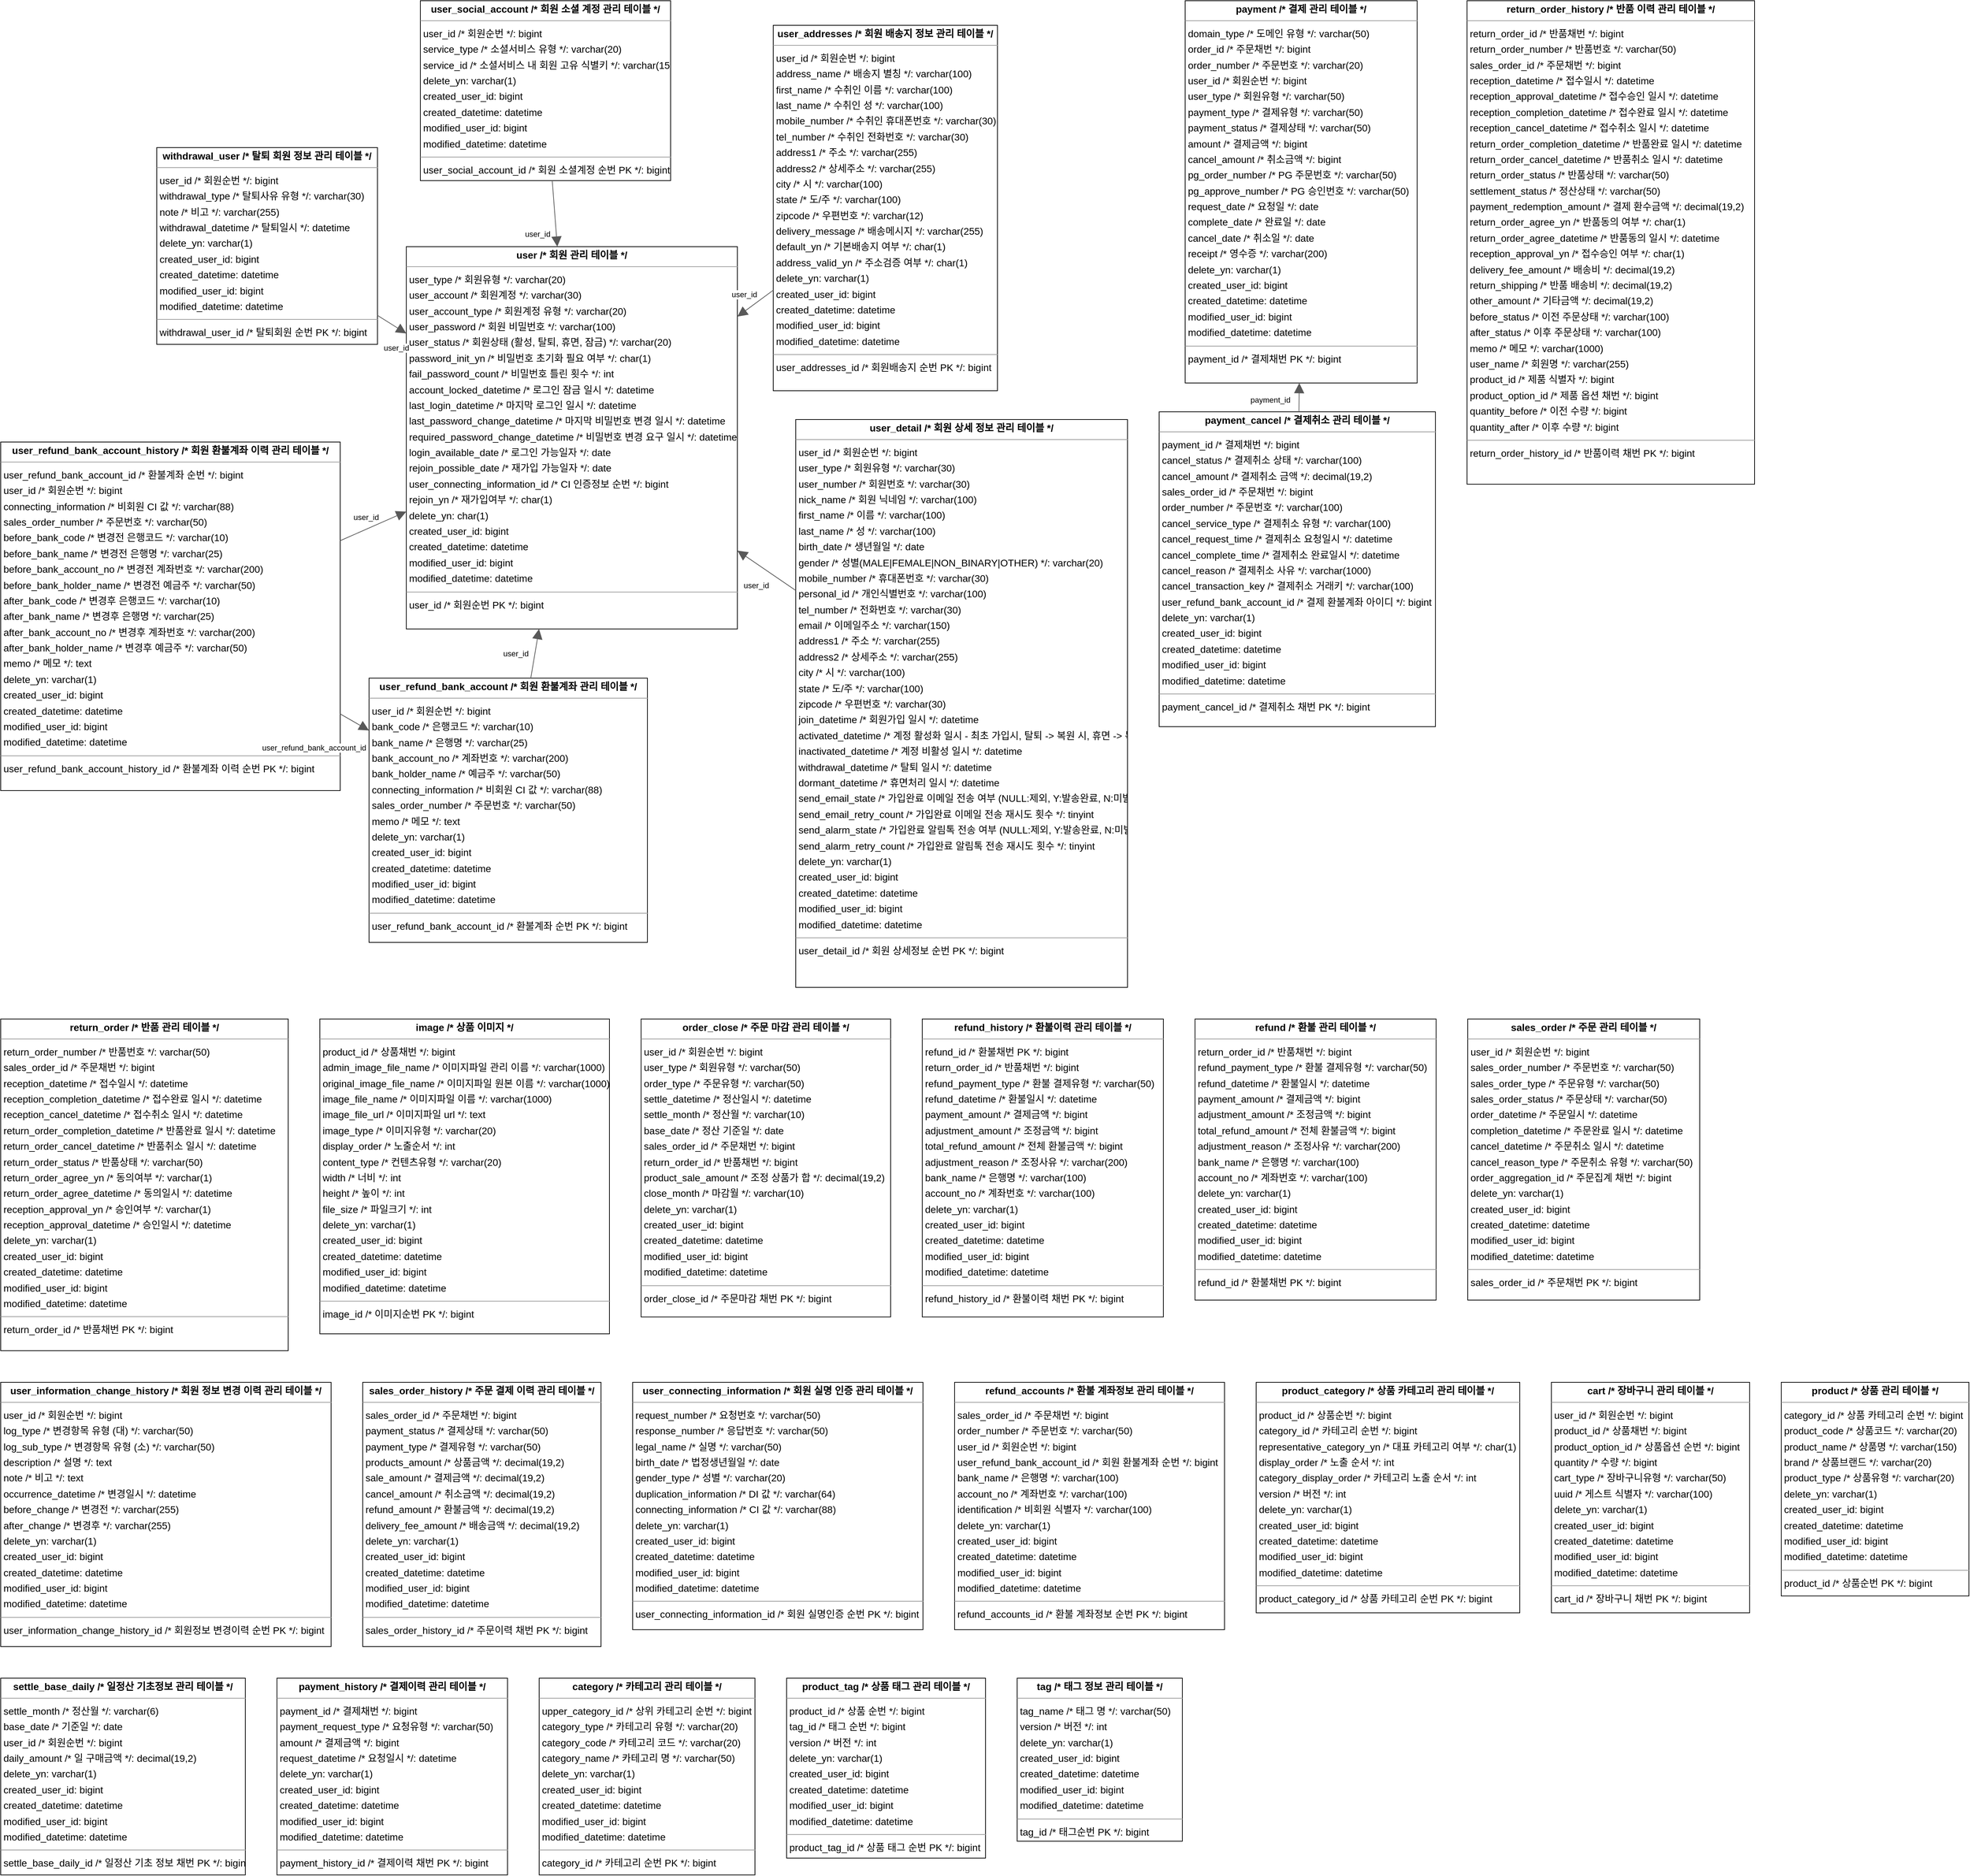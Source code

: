 <mxfile version="26.1.0">
  <diagram name="페이지-1" id="ZZdQrvknuJlCXeghGREd">
    <mxGraphModel dx="2261" dy="1930" grid="1" gridSize="10" guides="1" tooltips="1" connect="1" arrows="1" fold="1" page="1" pageScale="1" pageWidth="827" pageHeight="1169" math="0" shadow="0">
      <root>
        <mxCell id="0" />
        <mxCell id="1" parent="0" />
        <mxCell id="GovcZ-olXP5dSqTDZoE6-1" value="&lt;p style=&quot;margin:0px;margin-top:4px;text-align:center;&quot;&gt;&lt;b&gt;cart  /* 장바구니 관리 테이블 */&lt;/b&gt;&lt;/p&gt;&lt;hr size=&quot;1&quot;/&gt;&lt;p style=&quot;margin:0 0 0 4px;line-height:1.6;&quot;&gt; user_id  /* 회원순번 */: bigint&lt;br/&gt; product_id  /* 상품채번 */: bigint&lt;br/&gt; product_option_id  /* 상품옵션 순번 */: bigint&lt;br/&gt; quantity  /* 수량 */: bigint&lt;br/&gt; cart_type  /* 장바구니유형 */: varchar(50)&lt;br/&gt; uuid  /* 게스트 식별자 */: varchar(100)&lt;br/&gt; delete_yn: varchar(1)&lt;br/&gt; created_user_id: bigint&lt;br/&gt; created_datetime: datetime&lt;br/&gt; modified_user_id: bigint&lt;br/&gt; modified_datetime: datetime&lt;/p&gt;&lt;hr size=&quot;1&quot;/&gt;&lt;p style=&quot;margin:0 0 0 4px;line-height:1.6;&quot;&gt; cart_id  /* 장바구니 채번 PK */: bigint&lt;/p&gt;" style="verticalAlign=top;align=left;overflow=fill;fontSize=14;fontFamily=Helvetica;html=1;rounded=0;shadow=0;comic=0;labelBackgroundColor=none;strokeWidth=1;" vertex="1" parent="1">
          <mxGeometry x="1964" y="1562" width="282" height="328" as="geometry" />
        </mxCell>
        <mxCell id="GovcZ-olXP5dSqTDZoE6-2" value="&lt;p style=&quot;margin:0px;margin-top:4px;text-align:center;&quot;&gt;&lt;b&gt;category  /* 카테고리 관리 테이블 */&lt;/b&gt;&lt;/p&gt;&lt;hr size=&quot;1&quot;/&gt;&lt;p style=&quot;margin:0 0 0 4px;line-height:1.6;&quot;&gt; upper_category_id  /* 상위 카테고리 순번 */: bigint&lt;br/&gt; category_type  /* 카테고리 유형 */: varchar(20)&lt;br/&gt; category_code  /* 카테고리 코드 */: varchar(20)&lt;br/&gt; category_name  /* 카테고리 명 */: varchar(50)&lt;br/&gt; delete_yn: varchar(1)&lt;br/&gt; created_user_id: bigint&lt;br/&gt; created_datetime: datetime&lt;br/&gt; modified_user_id: bigint&lt;br/&gt; modified_datetime: datetime&lt;/p&gt;&lt;hr size=&quot;1&quot;/&gt;&lt;p style=&quot;margin:0 0 0 4px;line-height:1.6;&quot;&gt; category_id  /* 카테고리 순번 PK */: bigint&lt;/p&gt;" style="verticalAlign=top;align=left;overflow=fill;fontSize=14;fontFamily=Helvetica;html=1;rounded=0;shadow=0;comic=0;labelBackgroundColor=none;strokeWidth=1;" vertex="1" parent="1">
          <mxGeometry x="524" y="1983" width="307" height="280" as="geometry" />
        </mxCell>
        <mxCell id="GovcZ-olXP5dSqTDZoE6-3" value="&lt;p style=&quot;margin:0px;margin-top:4px;text-align:center;&quot;&gt;&lt;b&gt;image  /* 상품 이미지 */&lt;/b&gt;&lt;/p&gt;&lt;hr size=&quot;1&quot;/&gt;&lt;p style=&quot;margin:0 0 0 4px;line-height:1.6;&quot;&gt; product_id  /* 상품채번 */: bigint&lt;br/&gt; admin_image_file_name  /* 이미지파일 관리 이름 */: varchar(1000)&lt;br/&gt; original_image_file_name  /* 이미지파일 원본 이름 */: varchar(1000)&lt;br/&gt; image_file_name  /* 이미지파일 이름 */: varchar(1000)&lt;br/&gt; image_file_url  /* 이미지파일 url */: text&lt;br/&gt; image_type  /* 이미지유형 */: varchar(20)&lt;br/&gt; display_order  /* 노출순서 */: int&lt;br/&gt; content_type  /* 컨텐츠유형 */: varchar(20)&lt;br/&gt; width  /* 너비 */: int&lt;br/&gt; height  /* 높이 */: int&lt;br/&gt; file_size  /* 파일크기 */: int&lt;br/&gt; delete_yn: varchar(1)&lt;br/&gt; created_user_id: bigint&lt;br/&gt; created_datetime: datetime&lt;br/&gt; modified_user_id: bigint&lt;br/&gt; modified_datetime: datetime&lt;/p&gt;&lt;hr size=&quot;1&quot;/&gt;&lt;p style=&quot;margin:0 0 0 4px;line-height:1.6;&quot;&gt; image_id  /* 이미지순번 PK */: bigint&lt;/p&gt;" style="verticalAlign=top;align=left;overflow=fill;fontSize=14;fontFamily=Helvetica;html=1;rounded=0;shadow=0;comic=0;labelBackgroundColor=none;strokeWidth=1;" vertex="1" parent="1">
          <mxGeometry x="212" y="1045" width="412" height="448" as="geometry" />
        </mxCell>
        <mxCell id="GovcZ-olXP5dSqTDZoE6-4" value="&lt;p style=&quot;margin:0px;margin-top:4px;text-align:center;&quot;&gt;&lt;b&gt;order_close  /* 주문 마감 관리 테이블 */&lt;/b&gt;&lt;/p&gt;&lt;hr size=&quot;1&quot;/&gt;&lt;p style=&quot;margin:0 0 0 4px;line-height:1.6;&quot;&gt; user_id  /* 회원순번 */: bigint&lt;br/&gt; user_type  /* 회원유형 */: varchar(50)&lt;br/&gt; order_type  /* 주문유형 */: varchar(50)&lt;br/&gt; settle_datetime  /* 정산일시 */: datetime&lt;br/&gt; settle_month  /* 정산월 */: varchar(10)&lt;br/&gt; base_date  /* 정산 기준일 */: date&lt;br/&gt; sales_order_id  /* 주문채번 */: bigint&lt;br/&gt; return_order_id  /* 반품채번 */: bigint&lt;br/&gt; product_sale_amount  /* 조정 상품가 합 */: decimal(19,2)&lt;br/&gt; close_month  /* 마감월 */: varchar(10)&lt;br/&gt; delete_yn: varchar(1)&lt;br/&gt; created_user_id: bigint&lt;br/&gt; created_datetime: datetime&lt;br/&gt; modified_user_id: bigint&lt;br/&gt; modified_datetime: datetime&lt;/p&gt;&lt;hr size=&quot;1&quot;/&gt;&lt;p style=&quot;margin:0 0 0 4px;line-height:1.6;&quot;&gt; order_close_id  /* 주문마감 채번 PK */: bigint&lt;/p&gt;" style="verticalAlign=top;align=left;overflow=fill;fontSize=14;fontFamily=Helvetica;html=1;rounded=0;shadow=0;comic=0;labelBackgroundColor=none;strokeWidth=1;" vertex="1" parent="1">
          <mxGeometry x="669" y="1045" width="355" height="424" as="geometry" />
        </mxCell>
        <mxCell id="GovcZ-olXP5dSqTDZoE6-5" value="&lt;p style=&quot;margin:0px;margin-top:4px;text-align:center;&quot;&gt;&lt;b&gt;payment  /* 결제 관리 테이블 */&lt;/b&gt;&lt;/p&gt;&lt;hr size=&quot;1&quot;/&gt;&lt;p style=&quot;margin:0 0 0 4px;line-height:1.6;&quot;&gt; domain_type  /* 도메인 유형 */: varchar(50)&lt;br/&gt; order_id  /* 주문채번 */: bigint&lt;br/&gt; order_number  /* 주문번호 */: varchar(20)&lt;br/&gt; user_id  /* 회원순번 */: bigint&lt;br/&gt; user_type  /* 회원유형 */: varchar(50)&lt;br/&gt; payment_type  /* 결제유형 */: varchar(50)&lt;br/&gt; payment_status  /* 결제상태 */: varchar(50)&lt;br/&gt; amount  /* 결제금액 */: bigint&lt;br/&gt; cancel_amount  /* 취소금액 */: bigint&lt;br/&gt; pg_order_number  /* PG 주문번호 */: varchar(50)&lt;br/&gt; pg_approve_number  /* PG 승인번호 */: varchar(50)&lt;br/&gt; request_date  /* 요청일 */: date&lt;br/&gt; complete_date  /* 완료일 */: date&lt;br/&gt; cancel_date  /* 취소일 */: date&lt;br/&gt; receipt  /* 영수증 */: varchar(200)&lt;br/&gt; delete_yn: varchar(1)&lt;br/&gt; created_user_id: bigint&lt;br/&gt; created_datetime: datetime&lt;br/&gt; modified_user_id: bigint&lt;br/&gt; modified_datetime: datetime&lt;/p&gt;&lt;hr size=&quot;1&quot;/&gt;&lt;p style=&quot;margin:0 0 0 4px;line-height:1.6;&quot;&gt; payment_id  /* 결제채번 PK */: bigint&lt;/p&gt;" style="verticalAlign=top;align=left;overflow=fill;fontSize=14;fontFamily=Helvetica;html=1;rounded=0;shadow=0;comic=0;labelBackgroundColor=none;strokeWidth=1;" vertex="1" parent="1">
          <mxGeometry x="1443" y="-404" width="330" height="544" as="geometry" />
        </mxCell>
        <mxCell id="GovcZ-olXP5dSqTDZoE6-6" value="&lt;p style=&quot;margin:0px;margin-top:4px;text-align:center;&quot;&gt;&lt;b&gt;payment_cancel  /* 결제취소 관리 테이블 */&lt;/b&gt;&lt;/p&gt;&lt;hr size=&quot;1&quot;/&gt;&lt;p style=&quot;margin:0 0 0 4px;line-height:1.6;&quot;&gt; payment_id  /* 결제채번 */: bigint&lt;br/&gt; cancel_status  /* 결제취소 상태 */: varchar(100)&lt;br/&gt; cancel_amount  /* 결제취소 금액 */: decimal(19,2)&lt;br/&gt; sales_order_id  /* 주문채번 */: bigint&lt;br/&gt; order_number  /* 주문번호 */: varchar(100)&lt;br/&gt; cancel_service_type  /* 결제취소 유형 */: varchar(100)&lt;br/&gt; cancel_request_time  /* 결제취소 요청일시 */: datetime&lt;br/&gt; cancel_complete_time  /* 결제취소 완료일시 */: datetime&lt;br/&gt; cancel_reason  /* 결제취소 사유 */: varchar(1000)&lt;br/&gt; cancel_transaction_key  /* 결제취소 거래키 */: varchar(100)&lt;br/&gt; user_refund_bank_account_id  /* 결제 환불계좌 아이디 */: bigint&lt;br/&gt; delete_yn: varchar(1)&lt;br/&gt; created_user_id: bigint&lt;br/&gt; created_datetime: datetime&lt;br/&gt; modified_user_id: bigint&lt;br/&gt; modified_datetime: datetime&lt;/p&gt;&lt;hr size=&quot;1&quot;/&gt;&lt;p style=&quot;margin:0 0 0 4px;line-height:1.6;&quot;&gt; payment_cancel_id  /* 결제취소 채번 PK */: bigint&lt;/p&gt;" style="verticalAlign=top;align=left;overflow=fill;fontSize=14;fontFamily=Helvetica;html=1;rounded=0;shadow=0;comic=0;labelBackgroundColor=none;strokeWidth=1;" vertex="1" parent="1">
          <mxGeometry x="1406" y="181" width="393" height="448" as="geometry" />
        </mxCell>
        <mxCell id="GovcZ-olXP5dSqTDZoE6-7" value="&lt;p style=&quot;margin:0px;margin-top:4px;text-align:center;&quot;&gt;&lt;b&gt;payment_history  /* 결제이력 관리 테이블 */&lt;/b&gt;&lt;/p&gt;&lt;hr size=&quot;1&quot;/&gt;&lt;p style=&quot;margin:0 0 0 4px;line-height:1.6;&quot;&gt; payment_id  /* 결제채번 */: bigint&lt;br/&gt; payment_request_type  /* 요청유형 */: varchar(50)&lt;br/&gt; amount  /* 결제금액 */: bigint&lt;br/&gt; request_datetime  /* 요청일시 */: datetime&lt;br/&gt; delete_yn: varchar(1)&lt;br/&gt; created_user_id: bigint&lt;br/&gt; created_datetime: datetime&lt;br/&gt; modified_user_id: bigint&lt;br/&gt; modified_datetime: datetime&lt;/p&gt;&lt;hr size=&quot;1&quot;/&gt;&lt;p style=&quot;margin:0 0 0 4px;line-height:1.6;&quot;&gt; payment_history_id  /* 결제이력 채번 PK */: bigint&lt;/p&gt;" style="verticalAlign=top;align=left;overflow=fill;fontSize=14;fontFamily=Helvetica;html=1;rounded=0;shadow=0;comic=0;labelBackgroundColor=none;strokeWidth=1;" vertex="1" parent="1">
          <mxGeometry x="151" y="1983" width="328" height="280" as="geometry" />
        </mxCell>
        <mxCell id="GovcZ-olXP5dSqTDZoE6-8" value="&lt;p style=&quot;margin:0px;margin-top:4px;text-align:center;&quot;&gt;&lt;b&gt;product  /* 상품 관리 테이블 */&lt;/b&gt;&lt;/p&gt;&lt;hr size=&quot;1&quot;/&gt;&lt;p style=&quot;margin:0 0 0 4px;line-height:1.6;&quot;&gt; category_id  /* 상품 카테고리 순번 */: bigint&lt;br/&gt; product_code  /* 상품코드 */: varchar(20)&lt;br/&gt; product_name  /* 상품명 */: varchar(150)&lt;br/&gt; brand  /* 상품브랜드 */: varchar(20)&lt;br/&gt; product_type  /* 상품유형 */: varchar(20)&lt;br/&gt; delete_yn: varchar(1)&lt;br/&gt; created_user_id: bigint&lt;br/&gt; created_datetime: datetime&lt;br/&gt; modified_user_id: bigint&lt;br/&gt; modified_datetime: datetime&lt;/p&gt;&lt;hr size=&quot;1&quot;/&gt;&lt;p style=&quot;margin:0 0 0 4px;line-height:1.6;&quot;&gt; product_id  /* 상품순번 PK */: bigint&lt;/p&gt;" style="verticalAlign=top;align=left;overflow=fill;fontSize=14;fontFamily=Helvetica;html=1;rounded=0;shadow=0;comic=0;labelBackgroundColor=none;strokeWidth=1;" vertex="1" parent="1">
          <mxGeometry x="2291" y="1562" width="267" height="304" as="geometry" />
        </mxCell>
        <mxCell id="GovcZ-olXP5dSqTDZoE6-9" value="&lt;p style=&quot;margin:0px;margin-top:4px;text-align:center;&quot;&gt;&lt;b&gt;product_category  /* 상품 카테고리 관리 테이블 */&lt;/b&gt;&lt;/p&gt;&lt;hr size=&quot;1&quot;/&gt;&lt;p style=&quot;margin:0 0 0 4px;line-height:1.6;&quot;&gt; product_id  /* 상품순번 */: bigint&lt;br/&gt; category_id  /* 카테고리 순번 */: bigint&lt;br/&gt; representative_category_yn  /* 대표 카테고리 여부 */: char(1)&lt;br/&gt; display_order  /* 노출 순서 */: int&lt;br/&gt; category_display_order  /* 카테고리 노출 순서 */: int&lt;br/&gt; version  /* 버전 */: int&lt;br/&gt; delete_yn: varchar(1)&lt;br/&gt; created_user_id: bigint&lt;br/&gt; created_datetime: datetime&lt;br/&gt; modified_user_id: bigint&lt;br/&gt; modified_datetime: datetime&lt;/p&gt;&lt;hr size=&quot;1&quot;/&gt;&lt;p style=&quot;margin:0 0 0 4px;line-height:1.6;&quot;&gt; product_category_id  /* 상품 카테고리 순번 PK */: bigint&lt;/p&gt;" style="verticalAlign=top;align=left;overflow=fill;fontSize=14;fontFamily=Helvetica;html=1;rounded=0;shadow=0;comic=0;labelBackgroundColor=none;strokeWidth=1;" vertex="1" parent="1">
          <mxGeometry x="1544" y="1562" width="375" height="328" as="geometry" />
        </mxCell>
        <mxCell id="GovcZ-olXP5dSqTDZoE6-10" value="&lt;p style=&quot;margin:0px;margin-top:4px;text-align:center;&quot;&gt;&lt;b&gt;product_tag  /* 상품 태그 관리 테이블 */&lt;/b&gt;&lt;/p&gt;&lt;hr size=&quot;1&quot;/&gt;&lt;p style=&quot;margin:0 0 0 4px;line-height:1.6;&quot;&gt; product_id  /* 상품 순번 */: bigint&lt;br/&gt; tag_id  /* 태그 순번 */: bigint&lt;br/&gt; version  /* 버전 */: int&lt;br/&gt; delete_yn: varchar(1)&lt;br/&gt; created_user_id: bigint&lt;br/&gt; created_datetime: datetime&lt;br/&gt; modified_user_id: bigint&lt;br/&gt; modified_datetime: datetime&lt;/p&gt;&lt;hr size=&quot;1&quot;/&gt;&lt;p style=&quot;margin:0 0 0 4px;line-height:1.6;&quot;&gt; product_tag_id  /* 상품 태그 순번 PK */: bigint&lt;/p&gt;" style="verticalAlign=top;align=left;overflow=fill;fontSize=14;fontFamily=Helvetica;html=1;rounded=0;shadow=0;comic=0;labelBackgroundColor=none;strokeWidth=1;" vertex="1" parent="1">
          <mxGeometry x="876" y="1983" width="283" height="256" as="geometry" />
        </mxCell>
        <mxCell id="GovcZ-olXP5dSqTDZoE6-11" value="&lt;p style=&quot;margin:0px;margin-top:4px;text-align:center;&quot;&gt;&lt;b&gt;refund  /* 환불 관리 테이블 */&lt;/b&gt;&lt;/p&gt;&lt;hr size=&quot;1&quot;/&gt;&lt;p style=&quot;margin:0 0 0 4px;line-height:1.6;&quot;&gt; return_order_id  /* 반품채번 */: bigint&lt;br/&gt; refund_payment_type  /* 환불 결제유형 */: varchar(50)&lt;br/&gt; refund_datetime  /* 환불일시 */: datetime&lt;br/&gt; payment_amount  /* 결제금액 */: bigint&lt;br/&gt; adjustment_amount  /* 조정금액 */: bigint&lt;br/&gt; total_refund_amount  /* 전체 환불금액 */: bigint&lt;br/&gt; adjustment_reason  /* 조정사유 */: varchar(200)&lt;br/&gt; bank_name  /* 은행명 */: varchar(100)&lt;br/&gt; account_no  /* 계좌번호 */: varchar(100)&lt;br/&gt; delete_yn: varchar(1)&lt;br/&gt; created_user_id: bigint&lt;br/&gt; created_datetime: datetime&lt;br/&gt; modified_user_id: bigint&lt;br/&gt; modified_datetime: datetime&lt;/p&gt;&lt;hr size=&quot;1&quot;/&gt;&lt;p style=&quot;margin:0 0 0 4px;line-height:1.6;&quot;&gt; refund_id  /* 환불채번 PK */: bigint&lt;/p&gt;" style="verticalAlign=top;align=left;overflow=fill;fontSize=14;fontFamily=Helvetica;html=1;rounded=0;shadow=0;comic=0;labelBackgroundColor=none;strokeWidth=1;" vertex="1" parent="1">
          <mxGeometry x="1457" y="1045" width="343" height="400" as="geometry" />
        </mxCell>
        <mxCell id="GovcZ-olXP5dSqTDZoE6-12" value="&lt;p style=&quot;margin:0px;margin-top:4px;text-align:center;&quot;&gt;&lt;b&gt;refund_accounts  /* 환불 계좌정보 관리 테이블 */&lt;/b&gt;&lt;/p&gt;&lt;hr size=&quot;1&quot;/&gt;&lt;p style=&quot;margin:0 0 0 4px;line-height:1.6;&quot;&gt; sales_order_id  /* 주문채번 */: bigint&lt;br/&gt; order_number  /* 주문번호 */: varchar(50)&lt;br/&gt; user_id  /* 회원순번 */: bigint&lt;br/&gt; user_refund_bank_account_id  /* 회원 환불계좌 순번 */: bigint&lt;br/&gt; bank_name  /* 은행명 */: varchar(100)&lt;br/&gt; account_no  /* 계좌번호 */: varchar(100)&lt;br/&gt; identification  /* 비회원 식별자 */: varchar(100)&lt;br/&gt; delete_yn: varchar(1)&lt;br/&gt; created_user_id: bigint&lt;br/&gt; created_datetime: datetime&lt;br/&gt; modified_user_id: bigint&lt;br/&gt; modified_datetime: datetime&lt;/p&gt;&lt;hr size=&quot;1&quot;/&gt;&lt;p style=&quot;margin:0 0 0 4px;line-height:1.6;&quot;&gt; refund_accounts_id  /* 환불 계좌정보 순번 PK */: bigint&lt;/p&gt;" style="verticalAlign=top;align=left;overflow=fill;fontSize=14;fontFamily=Helvetica;html=1;rounded=0;shadow=0;comic=0;labelBackgroundColor=none;strokeWidth=1;" vertex="1" parent="1">
          <mxGeometry x="1115" y="1562" width="384" height="352" as="geometry" />
        </mxCell>
        <mxCell id="GovcZ-olXP5dSqTDZoE6-13" value="&lt;p style=&quot;margin:0px;margin-top:4px;text-align:center;&quot;&gt;&lt;b&gt;refund_history  /* 환불이력 관리 테이블 */&lt;/b&gt;&lt;/p&gt;&lt;hr size=&quot;1&quot;/&gt;&lt;p style=&quot;margin:0 0 0 4px;line-height:1.6;&quot;&gt; refund_id  /* 환불채번 PK */: bigint&lt;br/&gt; return_order_id  /* 반품채번 */: bigint&lt;br/&gt; refund_payment_type  /* 환불 결제유형 */: varchar(50)&lt;br/&gt; refund_datetime  /* 환불일시 */: datetime&lt;br/&gt; payment_amount  /* 결제금액 */: bigint&lt;br/&gt; adjustment_amount  /* 조정금액 */: bigint&lt;br/&gt; total_refund_amount  /* 전체 환불금액 */: bigint&lt;br/&gt; adjustment_reason  /* 조정사유 */: varchar(200)&lt;br/&gt; bank_name  /* 은행명 */: varchar(100)&lt;br/&gt; account_no  /* 계좌번호 */: varchar(100)&lt;br/&gt; delete_yn: varchar(1)&lt;br/&gt; created_user_id: bigint&lt;br/&gt; created_datetime: datetime&lt;br/&gt; modified_user_id: bigint&lt;br/&gt; modified_datetime: datetime&lt;/p&gt;&lt;hr size=&quot;1&quot;/&gt;&lt;p style=&quot;margin:0 0 0 4px;line-height:1.6;&quot;&gt; refund_history_id  /* 환불이력 채번 PK */: bigint&lt;/p&gt;" style="verticalAlign=top;align=left;overflow=fill;fontSize=14;fontFamily=Helvetica;html=1;rounded=0;shadow=0;comic=0;labelBackgroundColor=none;strokeWidth=1;" vertex="1" parent="1">
          <mxGeometry x="1069" y="1045" width="343" height="424" as="geometry" />
        </mxCell>
        <mxCell id="GovcZ-olXP5dSqTDZoE6-14" value="&lt;p style=&quot;margin:0px;margin-top:4px;text-align:center;&quot;&gt;&lt;b&gt;return_order  /* 반품 관리 테이블 */&lt;/b&gt;&lt;/p&gt;&lt;hr size=&quot;1&quot;/&gt;&lt;p style=&quot;margin:0 0 0 4px;line-height:1.6;&quot;&gt; return_order_number  /* 반품번호 */: varchar(50)&lt;br/&gt; sales_order_id  /* 주문채번 */: bigint&lt;br/&gt; reception_datetime  /* 접수일시 */: datetime&lt;br/&gt; reception_completion_datetime  /* 접수완료 일시 */: datetime&lt;br/&gt; reception_cancel_datetime  /* 접수취소 일시 */: datetime&lt;br/&gt; return_order_completion_datetime  /* 반품완료 일시 */: datetime&lt;br/&gt; return_order_cancel_datetime  /* 반품취소 일시 */: datetime&lt;br/&gt; return_order_status  /* 반품상태 */: varchar(50)&lt;br/&gt; return_order_agree_yn  /* 동의여부 */: varchar(1)&lt;br/&gt; return_order_agree_datetime  /* 동의일시 */: datetime&lt;br/&gt; reception_approval_yn  /* 승인여부 */: varchar(1)&lt;br/&gt; reception_approval_datetime  /* 승인일시 */: datetime&lt;br/&gt; delete_yn: varchar(1)&lt;br/&gt; created_user_id: bigint&lt;br/&gt; created_datetime: datetime&lt;br/&gt; modified_user_id: bigint&lt;br/&gt; modified_datetime: datetime&lt;/p&gt;&lt;hr size=&quot;1&quot;/&gt;&lt;p style=&quot;margin:0 0 0 4px;line-height:1.6;&quot;&gt; return_order_id  /* 반품채번 PK */: bigint&lt;/p&gt;" style="verticalAlign=top;align=left;overflow=fill;fontSize=14;fontFamily=Helvetica;html=1;rounded=0;shadow=0;comic=0;labelBackgroundColor=none;strokeWidth=1;" vertex="1" parent="1">
          <mxGeometry x="-242" y="1045" width="409" height="472" as="geometry" />
        </mxCell>
        <mxCell id="GovcZ-olXP5dSqTDZoE6-15" value="&lt;p style=&quot;margin:0px;margin-top:4px;text-align:center;&quot;&gt;&lt;b&gt;return_order_history  /* 반품 이력 관리 테이블 */&lt;/b&gt;&lt;/p&gt;&lt;hr size=&quot;1&quot;/&gt;&lt;p style=&quot;margin:0 0 0 4px;line-height:1.6;&quot;&gt; return_order_id  /* 반품채번 */: bigint&lt;br/&gt; return_order_number  /* 반품번호 */: varchar(50)&lt;br/&gt; sales_order_id  /* 주문채번 */: bigint&lt;br/&gt; reception_datetime  /* 접수일시 */: datetime&lt;br/&gt; reception_approval_datetime  /* 접수승인 일시 */: datetime&lt;br/&gt; reception_completion_datetime  /* 접수완료 일시 */: datetime&lt;br/&gt; reception_cancel_datetime  /* 접수취소 일시 */: datetime&lt;br/&gt; return_order_completion_datetime  /* 반품완료 일시 */: datetime&lt;br/&gt; return_order_cancel_datetime  /* 반품취소 일시 */: datetime&lt;br/&gt; return_order_status  /* 반품상태 */: varchar(50)&lt;br/&gt; settlement_status  /* 정산상태 */: varchar(50)&lt;br/&gt; payment_redemption_amount  /* 결제 환수금액 */: decimal(19,2)&lt;br/&gt; return_order_agree_yn  /* 반품동의 여부 */: char(1)&lt;br/&gt; return_order_agree_datetime  /* 반품동의 일시 */: datetime&lt;br/&gt; reception_approval_yn  /* 접수승인 여부 */: char(1)&lt;br/&gt; delivery_fee_amount  /* 배송비 */: decimal(19,2)&lt;br/&gt; return_shipping  /* 반품 배송비 */: decimal(19,2)&lt;br/&gt; other_amount  /* 기타금액 */: decimal(19,2)&lt;br/&gt; before_status  /* 이전 주문상태 */: varchar(100)&lt;br/&gt; after_status  /* 이후 주문상태 */: varchar(100)&lt;br/&gt; memo  /* 메모 */: varchar(1000)&lt;br/&gt; user_name  /* 회원명 */: varchar(255)&lt;br/&gt; product_id  /* 제품 식별자 */: bigint&lt;br/&gt; product_option_id  /* 제품 옵션 채번 */: bigint&lt;br/&gt; quantity_before  /* 이전 수량 */: bigint&lt;br/&gt; quantity_after  /* 이후 수량 */: bigint&lt;/p&gt;&lt;hr size=&quot;1&quot;/&gt;&lt;p style=&quot;margin:0 0 0 4px;line-height:1.6;&quot;&gt; return_order_history_id  /* 반품이력 채번 PK */: bigint&lt;/p&gt;" style="verticalAlign=top;align=left;overflow=fill;fontSize=14;fontFamily=Helvetica;html=1;rounded=0;shadow=0;comic=0;labelBackgroundColor=none;strokeWidth=1;" vertex="1" parent="1">
          <mxGeometry x="1844" y="-404" width="409" height="688" as="geometry" />
        </mxCell>
        <mxCell id="GovcZ-olXP5dSqTDZoE6-16" value="&lt;p style=&quot;margin:0px;margin-top:4px;text-align:center;&quot;&gt;&lt;b&gt;sales_order  /* 주문 관리 테이블 */&lt;/b&gt;&lt;/p&gt;&lt;hr size=&quot;1&quot;/&gt;&lt;p style=&quot;margin:0 0 0 4px;line-height:1.6;&quot;&gt; user_id  /* 회원순번 */: bigint&lt;br/&gt; sales_order_number  /* 주문번호 */: varchar(50)&lt;br/&gt; sales_order_type  /* 주문유형 */: varchar(50)&lt;br/&gt; sales_order_status  /* 주문상태 */: varchar(50)&lt;br/&gt; order_datetime  /* 주문일시 */: datetime&lt;br/&gt; completion_datetime  /* 주문완료 일시 */: datetime&lt;br/&gt; cancel_datetime  /* 주문취소 일시 */: datetime&lt;br/&gt; cancel_reason_type  /* 주문취소 유형 */: varchar(50)&lt;br/&gt; order_aggregation_id  /* 주문집계 채번 */: bigint&lt;br/&gt; delete_yn: varchar(1)&lt;br/&gt; created_user_id: bigint&lt;br/&gt; created_datetime: datetime&lt;br/&gt; modified_user_id: bigint&lt;br/&gt; modified_datetime: datetime&lt;/p&gt;&lt;hr size=&quot;1&quot;/&gt;&lt;p style=&quot;margin:0 0 0 4px;line-height:1.6;&quot;&gt; sales_order_id  /* 주문채번 PK */: bigint&lt;/p&gt;" style="verticalAlign=top;align=left;overflow=fill;fontSize=14;fontFamily=Helvetica;html=1;rounded=0;shadow=0;comic=0;labelBackgroundColor=none;strokeWidth=1;" vertex="1" parent="1">
          <mxGeometry x="1845" y="1045" width="330" height="400" as="geometry" />
        </mxCell>
        <mxCell id="GovcZ-olXP5dSqTDZoE6-17" value="&lt;p style=&quot;margin:0px;margin-top:4px;text-align:center;&quot;&gt;&lt;b&gt;sales_order_history  /* 주문 결제 이력 관리 테이블 */&lt;/b&gt;&lt;/p&gt;&lt;hr size=&quot;1&quot;/&gt;&lt;p style=&quot;margin:0 0 0 4px;line-height:1.6;&quot;&gt; sales_order_id  /* 주문채번 */: bigint&lt;br/&gt; payment_status  /* 결제상태 */: varchar(50)&lt;br/&gt; payment_type  /* 결제유형 */: varchar(50)&lt;br/&gt; products_amount  /* 상품금액 */: decimal(19,2)&lt;br/&gt; sale_amount  /* 결제금액 */: decimal(19,2)&lt;br/&gt; cancel_amount  /* 취소금액 */: decimal(19,2)&lt;br/&gt; refund_amount  /* 환불금액 */: decimal(19,2)&lt;br/&gt; delivery_fee_amount  /* 배송금액 */: decimal(19,2)&lt;br/&gt; delete_yn: varchar(1)&lt;br/&gt; created_user_id: bigint&lt;br/&gt; created_datetime: datetime&lt;br/&gt; modified_user_id: bigint&lt;br/&gt; modified_datetime: datetime&lt;/p&gt;&lt;hr size=&quot;1&quot;/&gt;&lt;p style=&quot;margin:0 0 0 4px;line-height:1.6;&quot;&gt; sales_order_history_id  /* 주문이력 채번 PK */: bigint&lt;/p&gt;" style="verticalAlign=top;align=left;overflow=fill;fontSize=14;fontFamily=Helvetica;html=1;rounded=0;shadow=0;comic=0;labelBackgroundColor=none;strokeWidth=1;" vertex="1" parent="1">
          <mxGeometry x="273" y="1562" width="339" height="376" as="geometry" />
        </mxCell>
        <mxCell id="GovcZ-olXP5dSqTDZoE6-18" value="&lt;p style=&quot;margin:0px;margin-top:4px;text-align:center;&quot;&gt;&lt;b&gt;settle_base_daily  /* 일정산 기초정보 관리 테이블 */&lt;/b&gt;&lt;/p&gt;&lt;hr size=&quot;1&quot;/&gt;&lt;p style=&quot;margin:0 0 0 4px;line-height:1.6;&quot;&gt; settle_month  /* 정산월 */: varchar(6)&lt;br/&gt; base_date  /* 기준일 */: date&lt;br/&gt; user_id  /* 회원순번 */: bigint&lt;br/&gt; daily_amount  /* 일 구매금액 */: decimal(19,2)&lt;br/&gt; delete_yn: varchar(1)&lt;br/&gt; created_user_id: bigint&lt;br/&gt; created_datetime: datetime&lt;br/&gt; modified_user_id: bigint&lt;br/&gt; modified_datetime: datetime&lt;/p&gt;&lt;hr size=&quot;1&quot;/&gt;&lt;p style=&quot;margin:0 0 0 4px;line-height:1.6;&quot;&gt; settle_base_daily_id  /* 일정산 기초 정보 채번 PK */: bigint&lt;/p&gt;" style="verticalAlign=top;align=left;overflow=fill;fontSize=14;fontFamily=Helvetica;html=1;rounded=0;shadow=0;comic=0;labelBackgroundColor=none;strokeWidth=1;" vertex="1" parent="1">
          <mxGeometry x="-242" y="1983" width="348" height="280" as="geometry" />
        </mxCell>
        <mxCell id="GovcZ-olXP5dSqTDZoE6-19" value="&lt;p style=&quot;margin:0px;margin-top:4px;text-align:center;&quot;&gt;&lt;b&gt;tag  /* 태그 정보 관리 테이블 */&lt;/b&gt;&lt;/p&gt;&lt;hr size=&quot;1&quot;/&gt;&lt;p style=&quot;margin:0 0 0 4px;line-height:1.6;&quot;&gt; tag_name  /* 태그 명 */: varchar(50)&lt;br/&gt; version  /* 버전 */: int&lt;br/&gt; delete_yn: varchar(1)&lt;br/&gt; created_user_id: bigint&lt;br/&gt; created_datetime: datetime&lt;br/&gt; modified_user_id: bigint&lt;br/&gt; modified_datetime: datetime&lt;/p&gt;&lt;hr size=&quot;1&quot;/&gt;&lt;p style=&quot;margin:0 0 0 4px;line-height:1.6;&quot;&gt; tag_id  /* 태그순번 PK */: bigint&lt;/p&gt;" style="verticalAlign=top;align=left;overflow=fill;fontSize=14;fontFamily=Helvetica;html=1;rounded=0;shadow=0;comic=0;labelBackgroundColor=none;strokeWidth=1;" vertex="1" parent="1">
          <mxGeometry x="1204" y="1983" width="235" height="232" as="geometry" />
        </mxCell>
        <mxCell id="GovcZ-olXP5dSqTDZoE6-20" value="&lt;p style=&quot;margin:0px;margin-top:4px;text-align:center;&quot;&gt;&lt;b&gt;user  /* 회원 관리 테이블 */&lt;/b&gt;&lt;/p&gt;&lt;hr size=&quot;1&quot;/&gt;&lt;p style=&quot;margin:0 0 0 4px;line-height:1.6;&quot;&gt; user_type  /* 회원유형 */: varchar(20)&lt;br/&gt; user_account  /* 회원계정 */: varchar(30)&lt;br/&gt; user_account_type  /* 회원계정 유형 */: varchar(20)&lt;br/&gt; user_password  /* 회원 비밀번호 */: varchar(100)&lt;br/&gt; user_status  /* 회원상태 (활성, 탈퇴, 휴면, 잠금) */: varchar(20)&lt;br/&gt; password_init_yn  /* 비밀번호 초기화 필요 여부 */: char(1)&lt;br/&gt; fail_password_count  /* 비밀번호 틀린 횟수 */: int&lt;br/&gt; account_locked_datetime  /* 로그인 잠금 일시 */: datetime&lt;br/&gt; last_login_datetime  /* 마지막 로그인 일시 */: datetime&lt;br/&gt; last_password_change_datetime  /* 마지막 비밀번호 변경 일시 */: datetime&lt;br/&gt; required_password_change_datetime  /* 비밀번호 변경 요구 일시 */: datetime&lt;br/&gt; login_available_date  /* 로그인 가능일자 */: date&lt;br/&gt; rejoin_possible_date  /* 재가입 가능일자 */: date&lt;br/&gt; user_connecting_information_id  /* CI 인증정보 순번 */: bigint&lt;br/&gt; rejoin_yn  /* 재가입여부 */: char(1)&lt;br/&gt; delete_yn: char(1)&lt;br/&gt; created_user_id: bigint&lt;br/&gt; created_datetime: datetime&lt;br/&gt; modified_user_id: bigint&lt;br/&gt; modified_datetime: datetime&lt;/p&gt;&lt;hr size=&quot;1&quot;/&gt;&lt;p style=&quot;margin:0 0 0 4px;line-height:1.6;&quot;&gt; user_id  /* 회원순번 PK */: bigint&lt;/p&gt;" style="verticalAlign=top;align=left;overflow=fill;fontSize=14;fontFamily=Helvetica;html=1;rounded=0;shadow=0;comic=0;labelBackgroundColor=none;strokeWidth=1;" vertex="1" parent="1">
          <mxGeometry x="335" y="-54" width="471" height="544" as="geometry" />
        </mxCell>
        <mxCell id="GovcZ-olXP5dSqTDZoE6-21" value="&lt;p style=&quot;margin:0px;margin-top:4px;text-align:center;&quot;&gt;&lt;b&gt;user_addresses  /* 회원 배송지 정보 관리 테이블 */&lt;/b&gt;&lt;/p&gt;&lt;hr size=&quot;1&quot;/&gt;&lt;p style=&quot;margin:0 0 0 4px;line-height:1.6;&quot;&gt; user_id  /* 회원순번 */: bigint&lt;br/&gt; address_name  /* 배송지 별칭 */: varchar(100)&lt;br/&gt; first_name  /* 수취인 이름 */: varchar(100)&lt;br/&gt; last_name  /* 수취인 성 */: varchar(100)&lt;br/&gt; mobile_number  /* 수취인 휴대폰번호 */: varchar(30)&lt;br/&gt; tel_number  /* 수취인 전화번호 */: varchar(30)&lt;br/&gt; address1  /* 주소 */: varchar(255)&lt;br/&gt; address2  /* 상세주소 */: varchar(255)&lt;br/&gt; city  /* 시 */: varchar(100)&lt;br/&gt; state  /* 도/주 */: varchar(100)&lt;br/&gt; zipcode  /* 우편번호 */: varchar(12)&lt;br/&gt; delivery_message  /* 배송메시지 */: varchar(255)&lt;br/&gt; default_yn  /* 기본배송지 여부 */: char(1)&lt;br/&gt; address_valid_yn  /* 주소검증 여부 */: char(1)&lt;br/&gt; delete_yn: varchar(1)&lt;br/&gt; created_user_id: bigint&lt;br/&gt; created_datetime: datetime&lt;br/&gt; modified_user_id: bigint&lt;br/&gt; modified_datetime: datetime&lt;/p&gt;&lt;hr size=&quot;1&quot;/&gt;&lt;p style=&quot;margin:0 0 0 4px;line-height:1.6;&quot;&gt; user_addresses_id  /* 회원배송지 순번 PK */: bigint&lt;/p&gt;" style="verticalAlign=top;align=left;overflow=fill;fontSize=14;fontFamily=Helvetica;html=1;rounded=0;shadow=0;comic=0;labelBackgroundColor=none;strokeWidth=1;" vertex="1" parent="1">
          <mxGeometry x="857" y="-369" width="319" height="520" as="geometry" />
        </mxCell>
        <mxCell id="GovcZ-olXP5dSqTDZoE6-22" value="&lt;p style=&quot;margin:0px;margin-top:4px;text-align:center;&quot;&gt;&lt;b&gt;user_connecting_information  /* 회원 실명 인증 관리 테이블 */&lt;/b&gt;&lt;/p&gt;&lt;hr size=&quot;1&quot;/&gt;&lt;p style=&quot;margin:0 0 0 4px;line-height:1.6;&quot;&gt; request_number  /* 요청번호 */: varchar(50)&lt;br/&gt; response_number  /* 응답번호 */: varchar(50)&lt;br/&gt; legal_name  /* 실명 */: varchar(50)&lt;br/&gt; birth_date  /* 법정생년월일 */: date&lt;br/&gt; gender_type  /* 성별 */: varchar(20)&lt;br/&gt; duplication_information  /* DI 값 */: varchar(64)&lt;br/&gt; connecting_information  /* CI 값 */: varchar(88)&lt;br/&gt; delete_yn: varchar(1)&lt;br/&gt; created_user_id: bigint&lt;br/&gt; created_datetime: datetime&lt;br/&gt; modified_user_id: bigint&lt;br/&gt; modified_datetime: datetime&lt;/p&gt;&lt;hr size=&quot;1&quot;/&gt;&lt;p style=&quot;margin:0 0 0 4px;line-height:1.6;&quot;&gt; user_connecting_information_id  /* 회원 실명인증 순번 PK */: bigint&lt;/p&gt;" style="verticalAlign=top;align=left;overflow=fill;fontSize=14;fontFamily=Helvetica;html=1;rounded=0;shadow=0;comic=0;labelBackgroundColor=none;strokeWidth=1;" vertex="1" parent="1">
          <mxGeometry x="657" y="1562" width="413" height="352" as="geometry" />
        </mxCell>
        <mxCell id="GovcZ-olXP5dSqTDZoE6-23" value="&lt;p style=&quot;margin:0px;margin-top:4px;text-align:center;&quot;&gt;&lt;b&gt;user_detail  /* 회원 상세 정보 관리 테이블 */&lt;/b&gt;&lt;/p&gt;&lt;hr size=&quot;1&quot;/&gt;&lt;p style=&quot;margin:0 0 0 4px;line-height:1.6;&quot;&gt; user_id  /* 회원순번 */: bigint&lt;br/&gt; user_type  /* 회원유형 */: varchar(30)&lt;br/&gt; user_number  /* 회원번호 */: varchar(30)&lt;br/&gt; nick_name  /* 회원 닉네임 */: varchar(100)&lt;br/&gt; first_name  /* 이름 */: varchar(100)&lt;br/&gt; last_name  /* 성 */: varchar(100)&lt;br/&gt; birth_date  /* 생년월일 */: date&lt;br/&gt; gender  /* 성별(MALE|FEMALE|NON_BINARY|OTHER) */: varchar(20)&lt;br/&gt; mobile_number  /* 휴대폰번호 */: varchar(30)&lt;br/&gt; personal_id  /* 개인식별번호 */: varchar(100)&lt;br/&gt; tel_number  /* 전화번호 */: varchar(30)&lt;br/&gt; email  /* 이메일주소 */: varchar(150)&lt;br/&gt; address1  /* 주소 */: varchar(255)&lt;br/&gt; address2  /* 상세주소 */: varchar(255)&lt;br/&gt; city  /* 시 */: varchar(100)&lt;br/&gt; state  /* 도/주 */: varchar(100)&lt;br/&gt; zipcode  /* 우편번호 */: varchar(30)&lt;br/&gt; join_datetime  /* 회원가입 일시 */: datetime&lt;br/&gt; activated_datetime  /* 계정 활성화 일시 - 최초 가입시, 탈퇴 -&amp;gt; 복원 시, 휴면 -&amp;gt; 복구 시 */: datetime&lt;br/&gt; inactivated_datetime  /* 계정 비활성 일시 */: datetime&lt;br/&gt; withdrawal_datetime  /* 탈퇴 일시 */: datetime&lt;br/&gt; dormant_datetime  /* 휴면처리 일시 */: datetime&lt;br/&gt; send_email_state  /* 가입완료 이메일 전송 여부 (NULL:제외, Y:발송완료, N:미발송, F:발송실패) */: char(1)&lt;br/&gt; send_email_retry_count  /* 가입완료 이메일 전송 재시도 횟수 */: tinyint&lt;br/&gt; send_alarm_state  /* 가입완료 알림톡 전송 여부 (NULL:제외, Y:발송완료, N:미발송, F:발송실패) */: char(1)&lt;br/&gt; send_alarm_retry_count  /* 가입완료 알림톡 전송 재시도 횟수 */: tinyint&lt;br/&gt; delete_yn: varchar(1)&lt;br/&gt; created_user_id: bigint&lt;br/&gt; created_datetime: datetime&lt;br/&gt; modified_user_id: bigint&lt;br/&gt; modified_datetime: datetime&lt;/p&gt;&lt;hr size=&quot;1&quot;/&gt;&lt;p style=&quot;margin:0 0 0 4px;line-height:1.6;&quot;&gt; user_detail_id  /* 회원 상세정보 순번 PK */: bigint&lt;/p&gt;" style="verticalAlign=top;align=left;overflow=fill;fontSize=14;fontFamily=Helvetica;html=1;rounded=0;shadow=0;comic=0;labelBackgroundColor=none;strokeWidth=1;" vertex="1" parent="1">
          <mxGeometry x="889" y="192" width="472" height="808" as="geometry" />
        </mxCell>
        <mxCell id="GovcZ-olXP5dSqTDZoE6-24" value="&lt;p style=&quot;margin:0px;margin-top:4px;text-align:center;&quot;&gt;&lt;b&gt;user_information_change_history  /* 회원 정보 변경 이력 관리 테이블 */&lt;/b&gt;&lt;/p&gt;&lt;hr size=&quot;1&quot;/&gt;&lt;p style=&quot;margin:0 0 0 4px;line-height:1.6;&quot;&gt; user_id  /* 회원순번 */: bigint&lt;br/&gt; log_type  /* 변경항목 유형 (대) */: varchar(50)&lt;br/&gt; log_sub_type  /* 변경항목 유형 (소) */: varchar(50)&lt;br/&gt; description  /* 설명 */: text&lt;br/&gt; note  /* 비고 */: text&lt;br/&gt; occurrence_datetime  /* 변경일시 */: datetime&lt;br/&gt; before_change  /* 변경전 */: varchar(255)&lt;br/&gt; after_change  /* 변경후 */: varchar(255)&lt;br/&gt; delete_yn: varchar(1)&lt;br/&gt; created_user_id: bigint&lt;br/&gt; created_datetime: datetime&lt;br/&gt; modified_user_id: bigint&lt;br/&gt; modified_datetime: datetime&lt;/p&gt;&lt;hr size=&quot;1&quot;/&gt;&lt;p style=&quot;margin:0 0 0 4px;line-height:1.6;&quot;&gt; user_information_change_history_id  /* 회원정보 변경이력 순번 PK */: bigint&lt;/p&gt;" style="verticalAlign=top;align=left;overflow=fill;fontSize=14;fontFamily=Helvetica;html=1;rounded=0;shadow=0;comic=0;labelBackgroundColor=none;strokeWidth=1;" vertex="1" parent="1">
          <mxGeometry x="-242" y="1562" width="470" height="376" as="geometry" />
        </mxCell>
        <mxCell id="GovcZ-olXP5dSqTDZoE6-25" value="&lt;p style=&quot;margin:0px;margin-top:4px;text-align:center;&quot;&gt;&lt;b&gt;user_refund_bank_account  /* 회원 환불계좌 관리 테이블 */&lt;/b&gt;&lt;/p&gt;&lt;hr size=&quot;1&quot;/&gt;&lt;p style=&quot;margin:0 0 0 4px;line-height:1.6;&quot;&gt; user_id  /* 회원순번 */: bigint&lt;br/&gt; bank_code  /* 은행코드 */: varchar(10)&lt;br/&gt; bank_name  /* 은행명 */: varchar(25)&lt;br/&gt; bank_account_no  /* 계좌번호 */: varchar(200)&lt;br/&gt; bank_holder_name  /* 예금주 */: varchar(50)&lt;br/&gt; connecting_information  /* 비회원 CI 값 */: varchar(88)&lt;br/&gt; sales_order_number  /* 주문번호 */: varchar(50)&lt;br/&gt; memo  /* 메모 */: text&lt;br/&gt; delete_yn: varchar(1)&lt;br/&gt; created_user_id: bigint&lt;br/&gt; created_datetime: datetime&lt;br/&gt; modified_user_id: bigint&lt;br/&gt; modified_datetime: datetime&lt;/p&gt;&lt;hr size=&quot;1&quot;/&gt;&lt;p style=&quot;margin:0 0 0 4px;line-height:1.6;&quot;&gt; user_refund_bank_account_id  /* 환불계좌 순번 PK */: bigint&lt;/p&gt;" style="verticalAlign=top;align=left;overflow=fill;fontSize=14;fontFamily=Helvetica;html=1;rounded=0;shadow=0;comic=0;labelBackgroundColor=none;strokeWidth=1;" vertex="1" parent="1">
          <mxGeometry x="282" y="560" width="396" height="376" as="geometry" />
        </mxCell>
        <mxCell id="GovcZ-olXP5dSqTDZoE6-26" value="&lt;p style=&quot;margin:0px;margin-top:4px;text-align:center;&quot;&gt;&lt;b&gt;user_refund_bank_account_history  /* 회원 환불계좌 이력 관리 테이블 */&lt;/b&gt;&lt;/p&gt;&lt;hr size=&quot;1&quot;/&gt;&lt;p style=&quot;margin:0 0 0 4px;line-height:1.6;&quot;&gt; user_refund_bank_account_id  /* 환불계좌 순번 */: bigint&lt;br/&gt; user_id  /* 회원순번 */: bigint&lt;br/&gt; connecting_information  /* 비회원 CI 값 */: varchar(88)&lt;br/&gt; sales_order_number  /* 주문번호 */: varchar(50)&lt;br/&gt; before_bank_code  /* 변경전 은행코드 */: varchar(10)&lt;br/&gt; before_bank_name  /* 변경전 은행명 */: varchar(25)&lt;br/&gt; before_bank_account_no  /* 변경전 계좌번호 */: varchar(200)&lt;br/&gt; before_bank_holder_name  /* 변경전 예금주 */: varchar(50)&lt;br/&gt; after_bank_code  /* 변경후 은행코드 */: varchar(10)&lt;br/&gt; after_bank_name  /* 변경후 은행명 */: varchar(25)&lt;br/&gt; after_bank_account_no  /* 변경후 계좌번호 */: varchar(200)&lt;br/&gt; after_bank_holder_name  /* 변경후 예금주 */: varchar(50)&lt;br/&gt; memo  /* 메모 */: text&lt;br/&gt; delete_yn: varchar(1)&lt;br/&gt; created_user_id: bigint&lt;br/&gt; created_datetime: datetime&lt;br/&gt; modified_user_id: bigint&lt;br/&gt; modified_datetime: datetime&lt;/p&gt;&lt;hr size=&quot;1&quot;/&gt;&lt;p style=&quot;margin:0 0 0 4px;line-height:1.6;&quot;&gt; user_refund_bank_account_history_id  /* 환불계좌 이력 순번 PK */: bigint&lt;/p&gt;" style="verticalAlign=top;align=left;overflow=fill;fontSize=14;fontFamily=Helvetica;html=1;rounded=0;shadow=0;comic=0;labelBackgroundColor=none;strokeWidth=1;" vertex="1" parent="1">
          <mxGeometry x="-242" y="224" width="483" height="496" as="geometry" />
        </mxCell>
        <mxCell id="GovcZ-olXP5dSqTDZoE6-27" value="&lt;p style=&quot;margin:0px;margin-top:4px;text-align:center;&quot;&gt;&lt;b&gt;user_social_account  /* 회원 소셜 계정 관리 테이블 */&lt;/b&gt;&lt;/p&gt;&lt;hr size=&quot;1&quot;/&gt;&lt;p style=&quot;margin:0 0 0 4px;line-height:1.6;&quot;&gt; user_id  /* 회원순번 */: bigint&lt;br/&gt; service_type  /* 소셜서비스 유형 */: varchar(20)&lt;br/&gt; service_id  /* 소셜서비스 내 회원 고유 식별키 */: varchar(150)&lt;br/&gt; delete_yn: varchar(1)&lt;br/&gt; created_user_id: bigint&lt;br/&gt; created_datetime: datetime&lt;br/&gt; modified_user_id: bigint&lt;br/&gt; modified_datetime: datetime&lt;/p&gt;&lt;hr size=&quot;1&quot;/&gt;&lt;p style=&quot;margin:0 0 0 4px;line-height:1.6;&quot;&gt; user_social_account_id  /* 회원 소셜계정 순번 PK */: bigint&lt;/p&gt;" style="verticalAlign=top;align=left;overflow=fill;fontSize=14;fontFamily=Helvetica;html=1;rounded=0;shadow=0;comic=0;labelBackgroundColor=none;strokeWidth=1;" vertex="1" parent="1">
          <mxGeometry x="355" y="-404" width="356" height="256" as="geometry" />
        </mxCell>
        <mxCell id="GovcZ-olXP5dSqTDZoE6-28" value="&lt;p style=&quot;margin:0px;margin-top:4px;text-align:center;&quot;&gt;&lt;b&gt;withdrawal_user  /* 탈퇴 회원 정보 관리 테이블 */&lt;/b&gt;&lt;/p&gt;&lt;hr size=&quot;1&quot;/&gt;&lt;p style=&quot;margin:0 0 0 4px;line-height:1.6;&quot;&gt; user_id  /* 회원순번 */: bigint&lt;br/&gt; withdrawal_type  /* 탈퇴사유 유형 */: varchar(30)&lt;br/&gt; note  /* 비고 */: varchar(255)&lt;br/&gt; withdrawal_datetime  /* 탈퇴일시 */: datetime&lt;br/&gt; delete_yn: varchar(1)&lt;br/&gt; created_user_id: bigint&lt;br/&gt; created_datetime: datetime&lt;br/&gt; modified_user_id: bigint&lt;br/&gt; modified_datetime: datetime&lt;/p&gt;&lt;hr size=&quot;1&quot;/&gt;&lt;p style=&quot;margin:0 0 0 4px;line-height:1.6;&quot;&gt; withdrawal_user_id  /* 탈퇴회원 순번 PK */: bigint&lt;/p&gt;" style="verticalAlign=top;align=left;overflow=fill;fontSize=14;fontFamily=Helvetica;html=1;rounded=0;shadow=0;comic=0;labelBackgroundColor=none;strokeWidth=1;" vertex="1" parent="1">
          <mxGeometry x="-20" y="-195" width="314" height="280" as="geometry" />
        </mxCell>
        <mxCell id="GovcZ-olXP5dSqTDZoE6-29" value="" style="html=1;rounded=1;;dashed=0;startArrow=none;endArrow=block;endSize=12;strokeColor=#595959;exitX=0.506;exitY=0.000;exitDx=0;exitDy=0;entryX=0.492;entryY=1.000;entryDx=0;entryDy=0;" edge="1" parent="1" source="GovcZ-olXP5dSqTDZoE6-6" target="GovcZ-olXP5dSqTDZoE6-5">
          <mxGeometry width="50" height="50" relative="1" as="geometry">
            <Array as="points" />
          </mxGeometry>
        </mxCell>
        <mxCell id="GovcZ-olXP5dSqTDZoE6-30" value="payment_id" style="edgeLabel;resizable=0;html=1;align=left;verticalAlign=top;strokeColor=default;" vertex="1" connectable="0" parent="GovcZ-olXP5dSqTDZoE6-29">
          <mxGeometry x="1534" y="151" as="geometry" />
        </mxCell>
        <mxCell id="GovcZ-olXP5dSqTDZoE6-31" value="" style="html=1;rounded=1;;dashed=0;startArrow=none;endArrow=block;endSize=12;strokeColor=#595959;exitX=0.000;exitY=0.725;exitDx=0;exitDy=0;entryX=1.000;entryY=0.183;entryDx=0;entryDy=0;" edge="1" parent="1" source="GovcZ-olXP5dSqTDZoE6-21" target="GovcZ-olXP5dSqTDZoE6-20">
          <mxGeometry width="50" height="50" relative="1" as="geometry">
            <Array as="points" />
          </mxGeometry>
        </mxCell>
        <mxCell id="GovcZ-olXP5dSqTDZoE6-32" value="user_id" style="edgeLabel;resizable=0;html=1;align=left;verticalAlign=top;strokeColor=default;" vertex="1" connectable="0" parent="GovcZ-olXP5dSqTDZoE6-31">
          <mxGeometry x="796" y="1" as="geometry" />
        </mxCell>
        <mxCell id="GovcZ-olXP5dSqTDZoE6-33" value="" style="html=1;rounded=1;;dashed=0;startArrow=none;endArrow=block;endSize=12;strokeColor=#595959;exitX=0.000;exitY=0.301;exitDx=0;exitDy=0;entryX=1.000;entryY=0.795;entryDx=0;entryDy=0;" edge="1" parent="1" source="GovcZ-olXP5dSqTDZoE6-23" target="GovcZ-olXP5dSqTDZoE6-20">
          <mxGeometry width="50" height="50" relative="1" as="geometry">
            <Array as="points" />
          </mxGeometry>
        </mxCell>
        <mxCell id="GovcZ-olXP5dSqTDZoE6-34" value="user_id" style="edgeLabel;resizable=0;html=1;align=left;verticalAlign=top;strokeColor=default;" vertex="1" connectable="0" parent="GovcZ-olXP5dSqTDZoE6-33">
          <mxGeometry x="813" y="415" as="geometry" />
        </mxCell>
        <mxCell id="GovcZ-olXP5dSqTDZoE6-35" value="" style="html=1;rounded=1;;dashed=0;startArrow=none;endArrow=block;endSize=12;strokeColor=#595959;exitX=0.581;exitY=0.000;exitDx=0;exitDy=0;entryX=0.401;entryY=1.000;entryDx=0;entryDy=0;" edge="1" parent="1" source="GovcZ-olXP5dSqTDZoE6-25" target="GovcZ-olXP5dSqTDZoE6-20">
          <mxGeometry width="50" height="50" relative="1" as="geometry">
            <Array as="points" />
          </mxGeometry>
        </mxCell>
        <mxCell id="GovcZ-olXP5dSqTDZoE6-36" value="user_id" style="edgeLabel;resizable=0;html=1;align=left;verticalAlign=top;strokeColor=default;" vertex="1" connectable="0" parent="GovcZ-olXP5dSqTDZoE6-35">
          <mxGeometry x="471" y="512" as="geometry" />
        </mxCell>
        <mxCell id="GovcZ-olXP5dSqTDZoE6-37" value="" style="html=1;rounded=1;;dashed=0;startArrow=none;endArrow=block;endSize=12;strokeColor=#595959;exitX=1.000;exitY=0.283;exitDx=0;exitDy=0;entryX=0.000;entryY=0.693;entryDx=0;entryDy=0;" edge="1" parent="1" source="GovcZ-olXP5dSqTDZoE6-26" target="GovcZ-olXP5dSqTDZoE6-20">
          <mxGeometry width="50" height="50" relative="1" as="geometry">
            <Array as="points" />
          </mxGeometry>
        </mxCell>
        <mxCell id="GovcZ-olXP5dSqTDZoE6-38" value="user_id" style="edgeLabel;resizable=0;html=1;align=left;verticalAlign=top;strokeColor=default;" vertex="1" connectable="0" parent="GovcZ-olXP5dSqTDZoE6-37">
          <mxGeometry x="258" y="318" as="geometry" />
        </mxCell>
        <mxCell id="GovcZ-olXP5dSqTDZoE6-39" value="" style="html=1;rounded=1;;dashed=0;startArrow=none;endArrow=block;endSize=12;strokeColor=#595959;exitX=1.000;exitY=0.780;exitDx=0;exitDy=0;entryX=0.000;entryY=0.198;entryDx=0;entryDy=0;" edge="1" parent="1" source="GovcZ-olXP5dSqTDZoE6-26" target="GovcZ-olXP5dSqTDZoE6-25">
          <mxGeometry width="50" height="50" relative="1" as="geometry">
            <Array as="points" />
          </mxGeometry>
        </mxCell>
        <mxCell id="GovcZ-olXP5dSqTDZoE6-40" value="user_refund_bank_account_id" style="edgeLabel;resizable=0;html=1;align=left;verticalAlign=top;strokeColor=default;" vertex="1" connectable="0" parent="GovcZ-olXP5dSqTDZoE6-39">
          <mxGeometry x="128" y="646" as="geometry" />
        </mxCell>
        <mxCell id="GovcZ-olXP5dSqTDZoE6-41" value="" style="html=1;rounded=1;;dashed=0;startArrow=none;endArrow=block;endSize=12;strokeColor=#595959;exitX=0.527;exitY=1.000;exitDx=0;exitDy=0;entryX=0.456;entryY=0.000;entryDx=0;entryDy=0;" edge="1" parent="1" source="GovcZ-olXP5dSqTDZoE6-27" target="GovcZ-olXP5dSqTDZoE6-20">
          <mxGeometry width="50" height="50" relative="1" as="geometry">
            <Array as="points" />
          </mxGeometry>
        </mxCell>
        <mxCell id="GovcZ-olXP5dSqTDZoE6-42" value="user_id" style="edgeLabel;resizable=0;html=1;align=left;verticalAlign=top;strokeColor=default;" vertex="1" connectable="0" parent="GovcZ-olXP5dSqTDZoE6-41">
          <mxGeometry x="502" y="-85" as="geometry" />
        </mxCell>
        <mxCell id="GovcZ-olXP5dSqTDZoE6-43" value="" style="html=1;rounded=1;;dashed=0;startArrow=none;endArrow=block;endSize=12;strokeColor=#595959;exitX=1.000;exitY=0.853;exitDx=0;exitDy=0;entryX=0.000;entryY=0.227;entryDx=0;entryDy=0;" edge="1" parent="1" source="GovcZ-olXP5dSqTDZoE6-28" target="GovcZ-olXP5dSqTDZoE6-20">
          <mxGeometry width="50" height="50" relative="1" as="geometry">
            <Array as="points" />
          </mxGeometry>
        </mxCell>
        <mxCell id="GovcZ-olXP5dSqTDZoE6-44" value="user_id" style="edgeLabel;resizable=0;html=1;align=left;verticalAlign=top;strokeColor=default;" vertex="1" connectable="0" parent="GovcZ-olXP5dSqTDZoE6-43">
          <mxGeometry x="301" y="77" as="geometry" />
        </mxCell>
      </root>
    </mxGraphModel>
  </diagram>
</mxfile>
